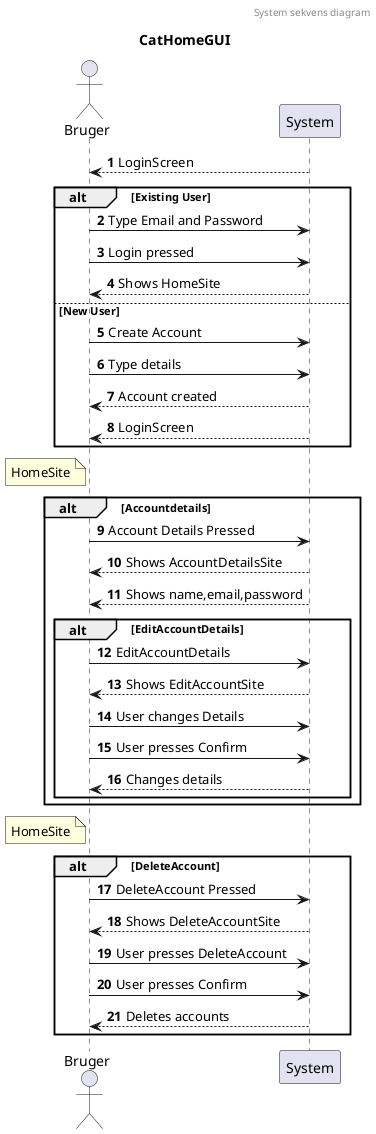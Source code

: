 @startuml
'https://plantuml.com/sequence-diagram

autonumber

header System sekvens diagram
actor Bruger

title CatHomeGUI
  Bruger <-- System: LoginScreen

    alt Existing User
        Bruger -> System: Type Email and Password
        Bruger -> System: Login pressed
        Bruger <-- System: Shows HomeSite
    else New User
        Bruger -> System: Create Account
        Bruger -> System: Type details
        Bruger <-- System: Account created
        Bruger <-- System: LoginScreen

    end
    note left of Bruger: HomeSite
    alt Accountdetails
    Bruger -> System: Account Details Pressed
    Bruger <-- System: Shows AccountDetailsSite
    Bruger <-- System: Shows name,email,password
    alt EditAccountDetails
    Bruger -> System: EditAccountDetails
    Bruger <-- System: Shows EditAccountSite
    Bruger -> System: User changes Details
    Bruger -> System: User presses Confirm
    Bruger <-- System: Changes details
end
end
note left of Bruger: HomeSite
 alt DeleteAccount
    Bruger -> System: DeleteAccount Pressed
    Bruger <-- System: Shows DeleteAccountSite
    Bruger -> System: User presses DeleteAccount
    Bruger -> System: User presses Confirm
    Bruger <-- System: Deletes accounts
end
@enduml